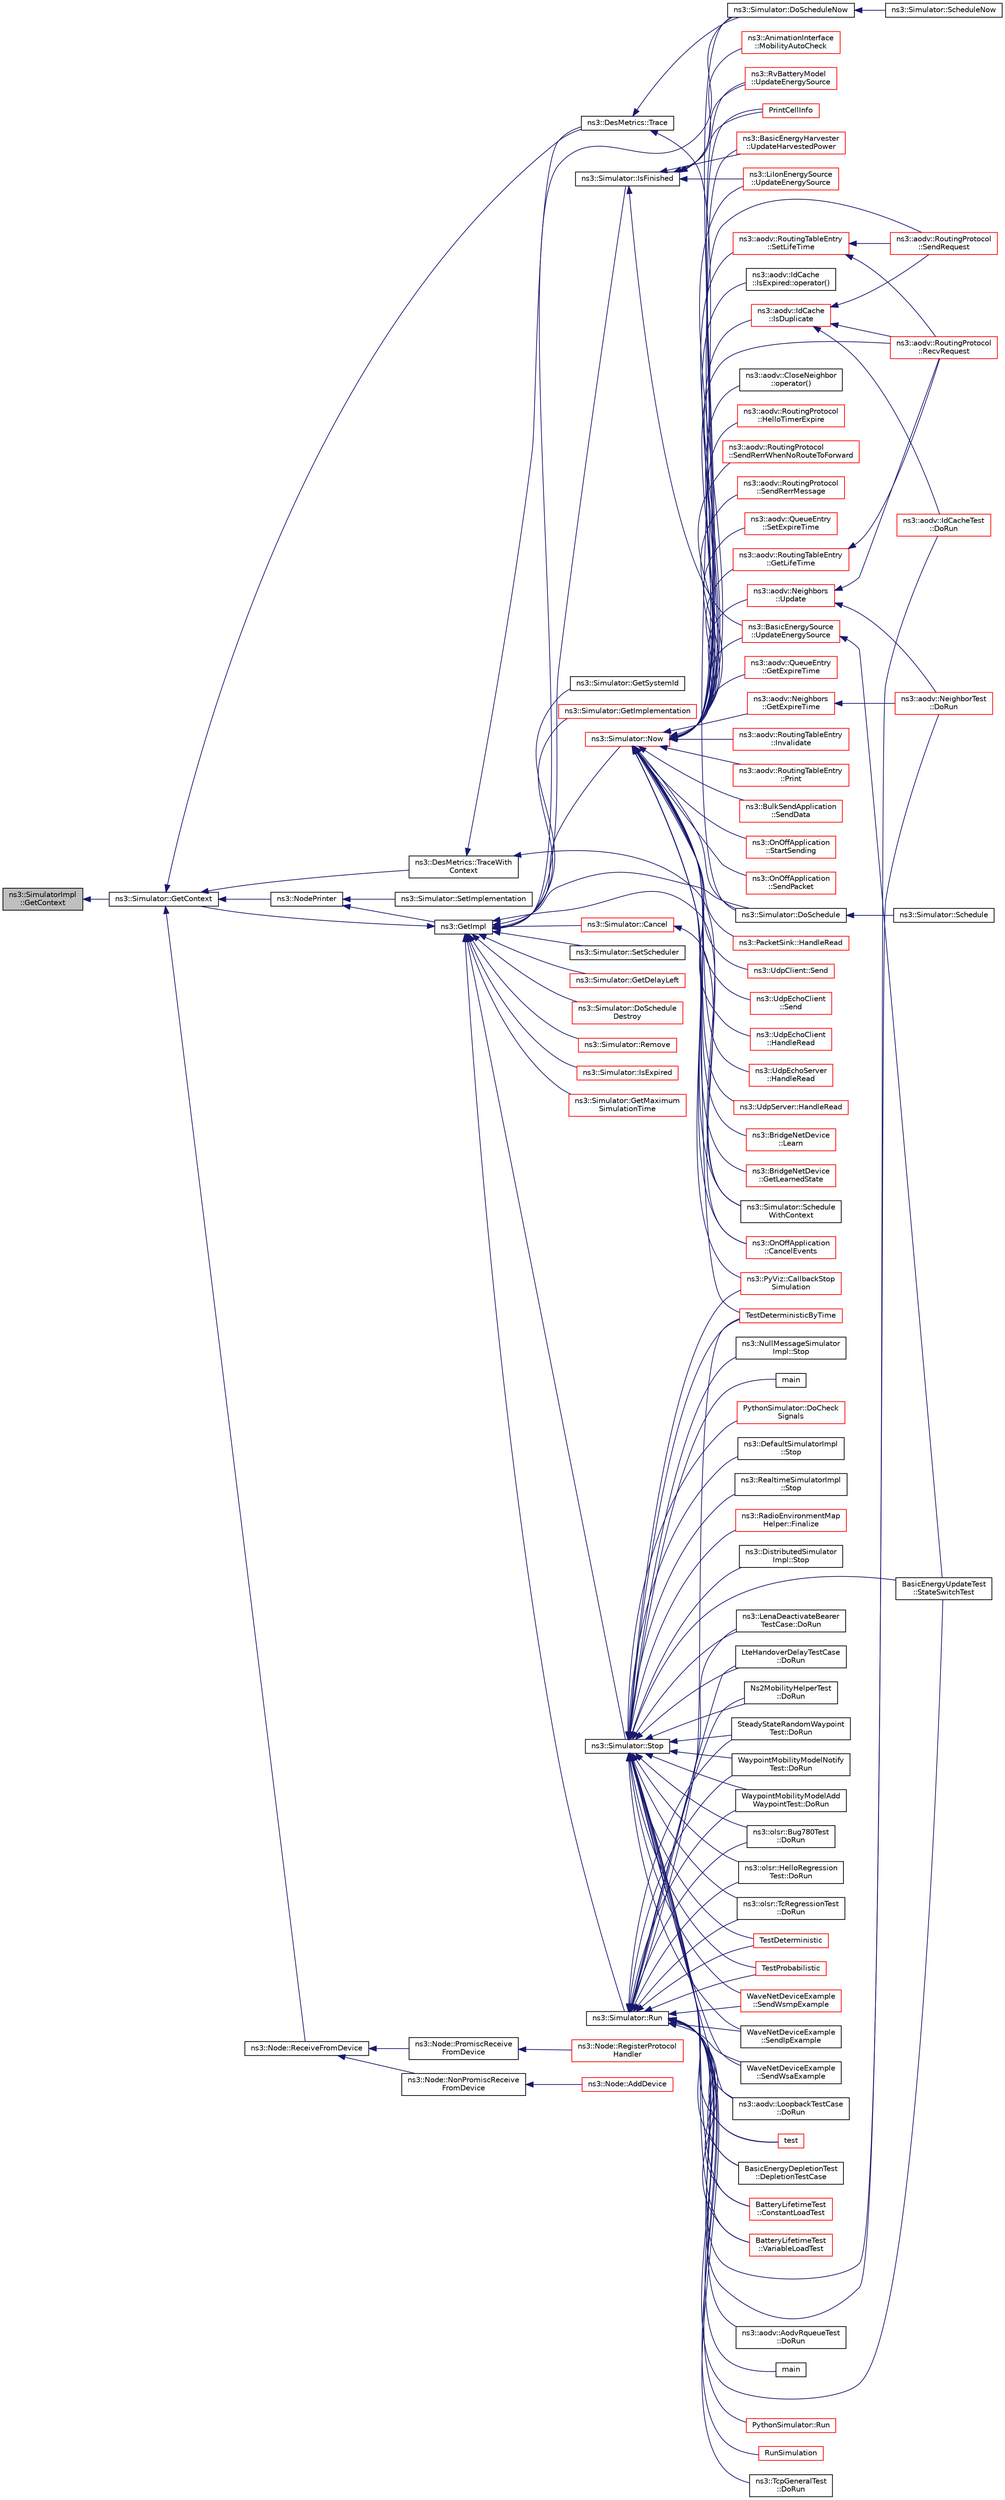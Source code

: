 digraph "ns3::SimulatorImpl::GetContext"
{
  edge [fontname="Helvetica",fontsize="10",labelfontname="Helvetica",labelfontsize="10"];
  node [fontname="Helvetica",fontsize="10",shape=record];
  rankdir="LR";
  Node1 [label="ns3::SimulatorImpl\l::GetContext",height=0.2,width=0.4,color="black", fillcolor="grey75", style="filled", fontcolor="black"];
  Node1 -> Node2 [dir="back",color="midnightblue",fontsize="10",style="solid"];
  Node2 [label="ns3::Simulator::GetContext",height=0.2,width=0.4,color="black", fillcolor="white", style="filled",URL="$d7/deb/classns3_1_1Simulator.html#a8514b74ee2c42916b351b33c4a963bb0"];
  Node2 -> Node3 [dir="back",color="midnightblue",fontsize="10",style="solid"];
  Node3 [label="ns3::DesMetrics::Trace",height=0.2,width=0.4,color="black", fillcolor="white", style="filled",URL="$d5/d69/classns3_1_1DesMetrics.html#ab7c6c097412d0398affbc9f8d2643160"];
  Node3 -> Node4 [dir="back",color="midnightblue",fontsize="10",style="solid"];
  Node4 [label="ns3::Simulator::DoSchedule",height=0.2,width=0.4,color="black", fillcolor="white", style="filled",URL="$d7/deb/classns3_1_1Simulator.html#a47af23973938819bdc89cb2807e09ed5"];
  Node4 -> Node5 [dir="back",color="midnightblue",fontsize="10",style="solid"];
  Node5 [label="ns3::Simulator::Schedule",height=0.2,width=0.4,color="black", fillcolor="white", style="filled",URL="$d7/deb/classns3_1_1Simulator.html#a81c1ade622b5266d81908b2a99a330d2"];
  Node3 -> Node6 [dir="back",color="midnightblue",fontsize="10",style="solid"];
  Node6 [label="ns3::Simulator::DoScheduleNow",height=0.2,width=0.4,color="black", fillcolor="white", style="filled",URL="$d7/deb/classns3_1_1Simulator.html#a9377ee62d67f7923318c4313a3b285f8"];
  Node6 -> Node7 [dir="back",color="midnightblue",fontsize="10",style="solid"];
  Node7 [label="ns3::Simulator::ScheduleNow",height=0.2,width=0.4,color="black", fillcolor="white", style="filled",URL="$d7/deb/classns3_1_1Simulator.html#af7d8e897bfd150f3113cf207be7742f6"];
  Node2 -> Node8 [dir="back",color="midnightblue",fontsize="10",style="solid"];
  Node8 [label="ns3::DesMetrics::TraceWith\lContext",height=0.2,width=0.4,color="black", fillcolor="white", style="filled",URL="$d5/d69/classns3_1_1DesMetrics.html#abc404d9eee92f4e8fd67f5d200490ed6"];
  Node8 -> Node3 [dir="back",color="midnightblue",fontsize="10",style="solid"];
  Node8 -> Node9 [dir="back",color="midnightblue",fontsize="10",style="solid"];
  Node9 [label="ns3::Simulator::Schedule\lWithContext",height=0.2,width=0.4,color="black", fillcolor="white", style="filled",URL="$d7/deb/classns3_1_1Simulator.html#a5ba9b2de598375791433f1bb9ba9ca83"];
  Node2 -> Node10 [dir="back",color="midnightblue",fontsize="10",style="solid"];
  Node10 [label="ns3::NodePrinter",height=0.2,width=0.4,color="black", fillcolor="white", style="filled",URL="$d8/dff/group__logging.html#gaaffbf70ff3766cd62b8bbd9b140d2a1b"];
  Node10 -> Node11 [dir="back",color="midnightblue",fontsize="10",style="solid"];
  Node11 [label="ns3::GetImpl",height=0.2,width=0.4,color="black", fillcolor="white", style="filled",URL="$d4/d8b/group__simulator.html#ga42eb4eddad41528d4d99794a3dae3fd0",tooltip="Get the SimulatorImpl singleton. "];
  Node11 -> Node12 [dir="back",color="midnightblue",fontsize="10",style="solid"];
  Node12 [label="ns3::Simulator::SetScheduler",height=0.2,width=0.4,color="black", fillcolor="white", style="filled",URL="$d7/deb/classns3_1_1Simulator.html#a926ae3f3fc64b7ca23460a0bae02acd4",tooltip="Set the scheduler type with an ObjectFactory. "];
  Node11 -> Node13 [dir="back",color="midnightblue",fontsize="10",style="solid"];
  Node13 [label="ns3::Simulator::IsFinished",height=0.2,width=0.4,color="black", fillcolor="white", style="filled",URL="$d7/deb/classns3_1_1Simulator.html#aa8c662d04480705d09b3d65b4dea9d2f"];
  Node13 -> Node14 [dir="back",color="midnightblue",fontsize="10",style="solid"];
  Node14 [label="PrintCellInfo",height=0.2,width=0.4,color="red", fillcolor="white", style="filled",URL="$df/d15/examples_2li-ion-energy-source_8cc.html#a5a233214e03143292862c2a936b073eb"];
  Node13 -> Node15 [dir="back",color="midnightblue",fontsize="10",style="solid"];
  Node15 [label="ns3::LiIonEnergySource\l::UpdateEnergySource",height=0.2,width=0.4,color="red", fillcolor="white", style="filled",URL="$dd/d9d/classns3_1_1LiIonEnergySource.html#a189ac70234f5af2d1b1457ea43bd1b9f"];
  Node13 -> Node16 [dir="back",color="midnightblue",fontsize="10",style="solid"];
  Node16 [label="ns3::BasicEnergyHarvester\l::UpdateHarvestedPower",height=0.2,width=0.4,color="red", fillcolor="white", style="filled",URL="$d5/df9/classns3_1_1BasicEnergyHarvester.html#aa1a0d934e9024f469a6b06b3b960f34e"];
  Node13 -> Node17 [dir="back",color="midnightblue",fontsize="10",style="solid"];
  Node17 [label="ns3::BasicEnergySource\l::UpdateEnergySource",height=0.2,width=0.4,color="red", fillcolor="white", style="filled",URL="$d1/db4/classns3_1_1BasicEnergySource.html#a184cad1de97de7162e18f976d987bdaf"];
  Node17 -> Node18 [dir="back",color="midnightblue",fontsize="10",style="solid"];
  Node18 [label="BasicEnergyUpdateTest\l::StateSwitchTest",height=0.2,width=0.4,color="black", fillcolor="white", style="filled",URL="$d5/de0/classBasicEnergyUpdateTest.html#aebdf7df054db21ed34826ccdf208f6a6"];
  Node13 -> Node19 [dir="back",color="midnightblue",fontsize="10",style="solid"];
  Node19 [label="ns3::RvBatteryModel\l::UpdateEnergySource",height=0.2,width=0.4,color="red", fillcolor="white", style="filled",URL="$db/db8/classns3_1_1RvBatteryModel.html#ac0885eeb1b510ffe52531e7e68039d3e"];
  Node13 -> Node20 [dir="back",color="midnightblue",fontsize="10",style="solid"];
  Node20 [label="ns3::AnimationInterface\l::MobilityAutoCheck",height=0.2,width=0.4,color="red", fillcolor="white", style="filled",URL="$d6/d1a/classns3_1_1AnimationInterface.html#a23e31bf019017e94d49dd139718e93f4",tooltip="Mobility auto check function. "];
  Node11 -> Node21 [dir="back",color="midnightblue",fontsize="10",style="solid"];
  Node21 [label="ns3::Simulator::Run",height=0.2,width=0.4,color="black", fillcolor="white", style="filled",URL="$d7/deb/classns3_1_1Simulator.html#a84be982e6d03b62c3dc3303c75a9b909"];
  Node21 -> Node22 [dir="back",color="midnightblue",fontsize="10",style="solid"];
  Node22 [label="ns3::aodv::IdCacheTest\l::DoRun",height=0.2,width=0.4,color="red", fillcolor="white", style="filled",URL="$d7/d70/classns3_1_1aodv_1_1IdCacheTest.html#af48af2859e1e63cf946df38906f4d7a2",tooltip="Implementation to actually run this TestCase. "];
  Node21 -> Node23 [dir="back",color="midnightblue",fontsize="10",style="solid"];
  Node23 [label="ns3::aodv::NeighborTest\l::DoRun",height=0.2,width=0.4,color="red", fillcolor="white", style="filled",URL="$d0/d15/structns3_1_1aodv_1_1NeighborTest.html#aeb957b7644d6c77f5d0d43d2c160897f",tooltip="Implementation to actually run this TestCase. "];
  Node21 -> Node24 [dir="back",color="midnightblue",fontsize="10",style="solid"];
  Node24 [label="ns3::aodv::AodvRqueueTest\l::DoRun",height=0.2,width=0.4,color="black", fillcolor="white", style="filled",URL="$d3/d00/structns3_1_1aodv_1_1AodvRqueueTest.html#a7ec6b59547d19f9c08f2dcff06eecae3",tooltip="Implementation to actually run this TestCase. "];
  Node21 -> Node25 [dir="back",color="midnightblue",fontsize="10",style="solid"];
  Node25 [label="ns3::aodv::LoopbackTestCase\l::DoRun",height=0.2,width=0.4,color="black", fillcolor="white", style="filled",URL="$d2/d8c/classns3_1_1aodv_1_1LoopbackTestCase.html#aa4ecd46f743a971813870cff58563eab",tooltip="Implementation to actually run this TestCase. "];
  Node21 -> Node26 [dir="back",color="midnightblue",fontsize="10",style="solid"];
  Node26 [label="main",height=0.2,width=0.4,color="black", fillcolor="white", style="filled",URL="$d0/d88/csma-bridge-one-hop_8cc.html#a0ddf1224851353fc92bfbff6f499fa97"];
  Node21 -> Node27 [dir="back",color="midnightblue",fontsize="10",style="solid"];
  Node27 [label="PythonSimulator::Run",height=0.2,width=0.4,color="red", fillcolor="white", style="filled",URL="$d7/d8a/classPythonSimulator.html#ab712f4079b2b054f2ddc2ba57d840c18"];
  Node21 -> Node28 [dir="back",color="midnightblue",fontsize="10",style="solid"];
  Node28 [label="test",height=0.2,width=0.4,color="red", fillcolor="white", style="filled",URL="$d2/def/main-test-sync_8cc.html#a708a4c1a4d0c4acc4c447310dd4db27f"];
  Node21 -> Node18 [dir="back",color="midnightblue",fontsize="10",style="solid"];
  Node21 -> Node29 [dir="back",color="midnightblue",fontsize="10",style="solid"];
  Node29 [label="BasicEnergyDepletionTest\l::DepletionTestCase",height=0.2,width=0.4,color="black", fillcolor="white", style="filled",URL="$d0/d83/classBasicEnergyDepletionTest.html#a933f0ff2e50a5dc64b4312619405a05a"];
  Node21 -> Node30 [dir="back",color="midnightblue",fontsize="10",style="solid"];
  Node30 [label="BatteryLifetimeTest\l::ConstantLoadTest",height=0.2,width=0.4,color="red", fillcolor="white", style="filled",URL="$dd/d15/classBatteryLifetimeTest.html#a5cfb6c588872035454feb525491b1d52"];
  Node21 -> Node31 [dir="back",color="midnightblue",fontsize="10",style="solid"];
  Node31 [label="BatteryLifetimeTest\l::VariableLoadTest",height=0.2,width=0.4,color="red", fillcolor="white", style="filled",URL="$dd/d15/classBatteryLifetimeTest.html#aa6d0fb55387831f97d9834c47abfd669"];
  Node21 -> Node32 [dir="back",color="midnightblue",fontsize="10",style="solid"];
  Node32 [label="RunSimulation",height=0.2,width=0.4,color="red", fillcolor="white", style="filled",URL="$d9/d41/main-simple_8cc.html#aae4a035f2107d100249164fe508bac66"];
  Node21 -> Node33 [dir="back",color="midnightblue",fontsize="10",style="solid"];
  Node33 [label="ns3::TcpGeneralTest\l::DoRun",height=0.2,width=0.4,color="black", fillcolor="white", style="filled",URL="$d2/dfd/classns3_1_1TcpGeneralTest.html#a79f00453e60b95fcf8d22757593f5ed3",tooltip="Execute the tcp test. "];
  Node21 -> Node34 [dir="back",color="midnightblue",fontsize="10",style="solid"];
  Node34 [label="ns3::LenaDeactivateBearer\lTestCase::DoRun",height=0.2,width=0.4,color="black", fillcolor="white", style="filled",URL="$d4/d2f/classns3_1_1LenaDeactivateBearerTestCase.html#a214d777e46f96b701efdfd360871f53f",tooltip="Implementation to actually run this TestCase. "];
  Node21 -> Node35 [dir="back",color="midnightblue",fontsize="10",style="solid"];
  Node35 [label="LteHandoverDelayTestCase\l::DoRun",height=0.2,width=0.4,color="black", fillcolor="white", style="filled",URL="$d8/dde/classLteHandoverDelayTestCase.html#a2e5214b6dd2249de91ba0aa326b8c97d",tooltip="Implementation to actually run this TestCase. "];
  Node21 -> Node36 [dir="back",color="midnightblue",fontsize="10",style="solid"];
  Node36 [label="Ns2MobilityHelperTest\l::DoRun",height=0.2,width=0.4,color="black", fillcolor="white", style="filled",URL="$d8/da7/classNs2MobilityHelperTest.html#aa79cdb96d0a0882645114e6a088e8d60",tooltip="Go. "];
  Node21 -> Node37 [dir="back",color="midnightblue",fontsize="10",style="solid"];
  Node37 [label="SteadyStateRandomWaypoint\lTest::DoRun",height=0.2,width=0.4,color="black", fillcolor="white", style="filled",URL="$db/d67/classSteadyStateRandomWaypointTest.html#a06b559358eab241daa3a937a038729df",tooltip="Implementation to actually run this TestCase. "];
  Node21 -> Node38 [dir="back",color="midnightblue",fontsize="10",style="solid"];
  Node38 [label="WaypointMobilityModelNotify\lTest::DoRun",height=0.2,width=0.4,color="black", fillcolor="white", style="filled",URL="$d6/df3/classWaypointMobilityModelNotifyTest.html#a3806dd9c9361141fade8ce51021e33ff",tooltip="Implementation to actually run this TestCase. "];
  Node21 -> Node39 [dir="back",color="midnightblue",fontsize="10",style="solid"];
  Node39 [label="WaypointMobilityModelAdd\lWaypointTest::DoRun",height=0.2,width=0.4,color="black", fillcolor="white", style="filled",URL="$d7/d3d/classWaypointMobilityModelAddWaypointTest.html#afab2502065d56508a1c71a8c78115c25",tooltip="Implementation to actually run this TestCase. "];
  Node21 -> Node40 [dir="back",color="midnightblue",fontsize="10",style="solid"];
  Node40 [label="ns3::olsr::Bug780Test\l::DoRun",height=0.2,width=0.4,color="black", fillcolor="white", style="filled",URL="$d9/d95/classns3_1_1olsr_1_1Bug780Test.html#aea2f01c8e6af5f1363b67a23ccaaf030",tooltip="Go. "];
  Node21 -> Node41 [dir="back",color="midnightblue",fontsize="10",style="solid"];
  Node41 [label="ns3::olsr::HelloRegression\lTest::DoRun",height=0.2,width=0.4,color="black", fillcolor="white", style="filled",URL="$de/dad/classns3_1_1olsr_1_1HelloRegressionTest.html#a469da2871e46fb6d56da5820f5aa1982",tooltip="Go. "];
  Node21 -> Node42 [dir="back",color="midnightblue",fontsize="10",style="solid"];
  Node42 [label="ns3::olsr::TcRegressionTest\l::DoRun",height=0.2,width=0.4,color="black", fillcolor="white", style="filled",URL="$dd/dcb/classns3_1_1olsr_1_1TcRegressionTest.html#ab3215c11b0586486c641af620fb1bc0b",tooltip="Go. "];
  Node21 -> Node43 [dir="back",color="midnightblue",fontsize="10",style="solid"];
  Node43 [label="TestDeterministic",height=0.2,width=0.4,color="red", fillcolor="white", style="filled",URL="$d3/d63/main-propagation-loss_8cc.html#a4e5137292d7c72e9726190680c642e7d"];
  Node21 -> Node44 [dir="back",color="midnightblue",fontsize="10",style="solid"];
  Node44 [label="TestProbabilistic",height=0.2,width=0.4,color="red", fillcolor="white", style="filled",URL="$d3/d63/main-propagation-loss_8cc.html#a2c280e21b5e273cca8f71b0f167e034f"];
  Node21 -> Node45 [dir="back",color="midnightblue",fontsize="10",style="solid"];
  Node45 [label="TestDeterministicByTime",height=0.2,width=0.4,color="red", fillcolor="white", style="filled",URL="$d3/d63/main-propagation-loss_8cc.html#a093207d9d8a33b2bfc987434a52eeecc"];
  Node21 -> Node46 [dir="back",color="midnightblue",fontsize="10",style="solid"];
  Node46 [label="WaveNetDeviceExample\l::SendWsmpExample",height=0.2,width=0.4,color="red", fillcolor="white", style="filled",URL="$d2/dcc/classWaveNetDeviceExample.html#ad36808acd544ff68268912c9386213fe",tooltip="Send WSMP example function. "];
  Node21 -> Node47 [dir="back",color="midnightblue",fontsize="10",style="solid"];
  Node47 [label="WaveNetDeviceExample\l::SendIpExample",height=0.2,width=0.4,color="black", fillcolor="white", style="filled",URL="$d2/dcc/classWaveNetDeviceExample.html#a97da76e52cd76f5054e8c92cfae01a9e",tooltip="Send IP example function. "];
  Node21 -> Node48 [dir="back",color="midnightblue",fontsize="10",style="solid"];
  Node48 [label="WaveNetDeviceExample\l::SendWsaExample",height=0.2,width=0.4,color="black", fillcolor="white", style="filled",URL="$d2/dcc/classWaveNetDeviceExample.html#ac1725733b797a26cd3655b58adad965e",tooltip="Send WSA example. "];
  Node11 -> Node49 [dir="back",color="midnightblue",fontsize="10",style="solid"];
  Node49 [label="ns3::Simulator::Stop",height=0.2,width=0.4,color="black", fillcolor="white", style="filled",URL="$d7/deb/classns3_1_1Simulator.html#a2335ba5b62e9066e893fecb21b7f6afd"];
  Node49 -> Node25 [dir="back",color="midnightblue",fontsize="10",style="solid"];
  Node49 -> Node50 [dir="back",color="midnightblue",fontsize="10",style="solid"];
  Node50 [label="main",height=0.2,width=0.4,color="black", fillcolor="white", style="filled",URL="$dd/da4/brite-generic-example_8cc.html#a0ddf1224851353fc92bfbff6f499fa97"];
  Node49 -> Node51 [dir="back",color="midnightblue",fontsize="10",style="solid"];
  Node51 [label="PythonSimulator::DoCheck\lSignals",height=0.2,width=0.4,color="red", fillcolor="white", style="filled",URL="$d7/d8a/classPythonSimulator.html#ae490c91afff98be992a5b45ee216ce4a"];
  Node49 -> Node28 [dir="back",color="midnightblue",fontsize="10",style="solid"];
  Node49 -> Node52 [dir="back",color="midnightblue",fontsize="10",style="solid"];
  Node52 [label="ns3::DefaultSimulatorImpl\l::Stop",height=0.2,width=0.4,color="black", fillcolor="white", style="filled",URL="$de/d04/classns3_1_1DefaultSimulatorImpl.html#a2fbb62a5fc30f2bc09fe68a6346eab79"];
  Node49 -> Node53 [dir="back",color="midnightblue",fontsize="10",style="solid"];
  Node53 [label="ns3::RealtimeSimulatorImpl\l::Stop",height=0.2,width=0.4,color="black", fillcolor="white", style="filled",URL="$da/d73/classns3_1_1RealtimeSimulatorImpl.html#a771b84498d01a1be74a21a8058d9481c"];
  Node49 -> Node18 [dir="back",color="midnightblue",fontsize="10",style="solid"];
  Node49 -> Node29 [dir="back",color="midnightblue",fontsize="10",style="solid"];
  Node49 -> Node30 [dir="back",color="midnightblue",fontsize="10",style="solid"];
  Node49 -> Node31 [dir="back",color="midnightblue",fontsize="10",style="solid"];
  Node49 -> Node54 [dir="back",color="midnightblue",fontsize="10",style="solid"];
  Node54 [label="ns3::RadioEnvironmentMap\lHelper::Finalize",height=0.2,width=0.4,color="red", fillcolor="white", style="filled",URL="$de/d0e/classns3_1_1RadioEnvironmentMapHelper.html#a8788344609c6baed271618f06a33f3f9",tooltip="Called when the map generation procedure has been completed. "];
  Node49 -> Node34 [dir="back",color="midnightblue",fontsize="10",style="solid"];
  Node49 -> Node35 [dir="back",color="midnightblue",fontsize="10",style="solid"];
  Node49 -> Node36 [dir="back",color="midnightblue",fontsize="10",style="solid"];
  Node49 -> Node37 [dir="back",color="midnightblue",fontsize="10",style="solid"];
  Node49 -> Node38 [dir="back",color="midnightblue",fontsize="10",style="solid"];
  Node49 -> Node39 [dir="back",color="midnightblue",fontsize="10",style="solid"];
  Node49 -> Node55 [dir="back",color="midnightblue",fontsize="10",style="solid"];
  Node55 [label="ns3::DistributedSimulator\lImpl::Stop",height=0.2,width=0.4,color="black", fillcolor="white", style="filled",URL="$d7/df7/classns3_1_1DistributedSimulatorImpl.html#ac5c3ff4918441cb0671ecd8d5d54d7df"];
  Node49 -> Node56 [dir="back",color="midnightblue",fontsize="10",style="solid"];
  Node56 [label="ns3::NullMessageSimulator\lImpl::Stop",height=0.2,width=0.4,color="black", fillcolor="white", style="filled",URL="$db/dea/classns3_1_1NullMessageSimulatorImpl.html#a1216d19d0217c35d58704f64ae728c13"];
  Node49 -> Node40 [dir="back",color="midnightblue",fontsize="10",style="solid"];
  Node49 -> Node41 [dir="back",color="midnightblue",fontsize="10",style="solid"];
  Node49 -> Node42 [dir="back",color="midnightblue",fontsize="10",style="solid"];
  Node49 -> Node43 [dir="back",color="midnightblue",fontsize="10",style="solid"];
  Node49 -> Node44 [dir="back",color="midnightblue",fontsize="10",style="solid"];
  Node49 -> Node45 [dir="back",color="midnightblue",fontsize="10",style="solid"];
  Node49 -> Node57 [dir="back",color="midnightblue",fontsize="10",style="solid"];
  Node57 [label="ns3::PyViz::CallbackStop\lSimulation",height=0.2,width=0.4,color="red", fillcolor="white", style="filled",URL="$db/d7c/classns3_1_1PyViz.html#ad9baca9400bd2b9bc910539312550b5c",tooltip="stop simulation callback function "];
  Node49 -> Node46 [dir="back",color="midnightblue",fontsize="10",style="solid"];
  Node49 -> Node47 [dir="back",color="midnightblue",fontsize="10",style="solid"];
  Node49 -> Node48 [dir="back",color="midnightblue",fontsize="10",style="solid"];
  Node11 -> Node58 [dir="back",color="midnightblue",fontsize="10",style="solid"];
  Node58 [label="ns3::Simulator::Now",height=0.2,width=0.4,color="red", fillcolor="white", style="filled",URL="$d7/deb/classns3_1_1Simulator.html#ac3178fa975b419f7875e7105be122800"];
  Node58 -> Node59 [dir="back",color="midnightblue",fontsize="10",style="solid"];
  Node59 [label="ns3::aodv::IdCache\l::IsDuplicate",height=0.2,width=0.4,color="red", fillcolor="white", style="filled",URL="$d4/d92/classns3_1_1aodv_1_1IdCache.html#a6f32458e4f47ab3d977d8c81742b172c",tooltip="Check that entry (addr, id) exists in cache. Add entry, if it doesn&#39;t exist. "];
  Node59 -> Node60 [dir="back",color="midnightblue",fontsize="10",style="solid"];
  Node60 [label="ns3::aodv::RoutingProtocol\l::SendRequest",height=0.2,width=0.4,color="red", fillcolor="white", style="filled",URL="$db/dd0/classns3_1_1aodv_1_1RoutingProtocol.html#a483f8df4d7855b2a71e506f665ca0828",tooltip="Send RREQ. "];
  Node59 -> Node61 [dir="back",color="midnightblue",fontsize="10",style="solid"];
  Node61 [label="ns3::aodv::RoutingProtocol\l::RecvRequest",height=0.2,width=0.4,color="red", fillcolor="white", style="filled",URL="$db/dd0/classns3_1_1aodv_1_1RoutingProtocol.html#adc8555f0e1e8ba05ea80a412b412d064",tooltip="Receive RREQ. "];
  Node59 -> Node22 [dir="back",color="midnightblue",fontsize="10",style="solid"];
  Node58 -> Node62 [dir="back",color="midnightblue",fontsize="10",style="solid"];
  Node62 [label="ns3::aodv::IdCache\l::IsExpired::operator()",height=0.2,width=0.4,color="black", fillcolor="white", style="filled",URL="$dd/db8/structns3_1_1aodv_1_1IdCache_1_1IsExpired.html#a0b3a20e3b5caba41ac616c638e46b654"];
  Node58 -> Node63 [dir="back",color="midnightblue",fontsize="10",style="solid"];
  Node63 [label="ns3::aodv::Neighbors\l::GetExpireTime",height=0.2,width=0.4,color="red", fillcolor="white", style="filled",URL="$d7/d21/classns3_1_1aodv_1_1Neighbors.html#a08811b3c7cfcc0a152a05d2d582ea6eb",tooltip="Return expire time for neighbor node with address addr, if exists, else return 0. ..."];
  Node63 -> Node23 [dir="back",color="midnightblue",fontsize="10",style="solid"];
  Node58 -> Node64 [dir="back",color="midnightblue",fontsize="10",style="solid"];
  Node64 [label="ns3::aodv::Neighbors\l::Update",height=0.2,width=0.4,color="red", fillcolor="white", style="filled",URL="$d7/d21/classns3_1_1aodv_1_1Neighbors.html#a88577f05c06fbff8cf9ed281e9077f6e",tooltip="Update expire time for entry with address addr, if it exists, else add new entry. ..."];
  Node64 -> Node61 [dir="back",color="midnightblue",fontsize="10",style="solid"];
  Node64 -> Node23 [dir="back",color="midnightblue",fontsize="10",style="solid"];
  Node58 -> Node65 [dir="back",color="midnightblue",fontsize="10",style="solid"];
  Node65 [label="ns3::aodv::CloseNeighbor\l::operator()",height=0.2,width=0.4,color="black", fillcolor="white", style="filled",URL="$db/d80/structns3_1_1aodv_1_1CloseNeighbor.html#a1d20d60ac0f7d92abed2f4d4cae66aa1"];
  Node58 -> Node60 [dir="back",color="midnightblue",fontsize="10",style="solid"];
  Node58 -> Node61 [dir="back",color="midnightblue",fontsize="10",style="solid"];
  Node58 -> Node66 [dir="back",color="midnightblue",fontsize="10",style="solid"];
  Node66 [label="ns3::aodv::RoutingProtocol\l::HelloTimerExpire",height=0.2,width=0.4,color="red", fillcolor="white", style="filled",URL="$db/dd0/classns3_1_1aodv_1_1RoutingProtocol.html#a4dc002f2942cbcf436d16183c1c71f10",tooltip="Schedule next send of hello message. "];
  Node58 -> Node67 [dir="back",color="midnightblue",fontsize="10",style="solid"];
  Node67 [label="ns3::aodv::RoutingProtocol\l::SendRerrWhenNoRouteToForward",height=0.2,width=0.4,color="red", fillcolor="white", style="filled",URL="$db/dd0/classns3_1_1aodv_1_1RoutingProtocol.html#aa8b4c8c3811348aa19e76218523796af"];
  Node58 -> Node68 [dir="back",color="midnightblue",fontsize="10",style="solid"];
  Node68 [label="ns3::aodv::RoutingProtocol\l::SendRerrMessage",height=0.2,width=0.4,color="red", fillcolor="white", style="filled",URL="$db/dd0/classns3_1_1aodv_1_1RoutingProtocol.html#abc216040fe7b7ac100ea7bf2ce9a0bdb",tooltip="Forward RERR. "];
  Node58 -> Node69 [dir="back",color="midnightblue",fontsize="10",style="solid"];
  Node69 [label="ns3::aodv::QueueEntry\l::SetExpireTime",height=0.2,width=0.4,color="red", fillcolor="white", style="filled",URL="$df/da1/classns3_1_1aodv_1_1QueueEntry.html#aa1837744c201bb1c76532ac6b8c916e8"];
  Node58 -> Node70 [dir="back",color="midnightblue",fontsize="10",style="solid"];
  Node70 [label="ns3::aodv::QueueEntry\l::GetExpireTime",height=0.2,width=0.4,color="red", fillcolor="white", style="filled",URL="$df/da1/classns3_1_1aodv_1_1QueueEntry.html#a4708195804d9c474a20e4e581a814622"];
  Node58 -> Node71 [dir="back",color="midnightblue",fontsize="10",style="solid"];
  Node71 [label="ns3::aodv::RoutingTableEntry\l::Invalidate",height=0.2,width=0.4,color="red", fillcolor="white", style="filled",URL="$d7/d69/classns3_1_1aodv_1_1RoutingTableEntry.html#a828a495f05feac45830d398ad0704e5f",tooltip="Mark entry as \"down\" (i.e. disable it) "];
  Node58 -> Node72 [dir="back",color="midnightblue",fontsize="10",style="solid"];
  Node72 [label="ns3::aodv::RoutingTableEntry\l::Print",height=0.2,width=0.4,color="red", fillcolor="white", style="filled",URL="$d7/d69/classns3_1_1aodv_1_1RoutingTableEntry.html#abe0a4cb20972ee53d3d6032e3af42d8a"];
  Node58 -> Node73 [dir="back",color="midnightblue",fontsize="10",style="solid"];
  Node73 [label="ns3::aodv::RoutingTableEntry\l::SetLifeTime",height=0.2,width=0.4,color="red", fillcolor="white", style="filled",URL="$d7/d69/classns3_1_1aodv_1_1RoutingTableEntry.html#a4ae3e687225c45915155b4e7f0f76b53"];
  Node73 -> Node60 [dir="back",color="midnightblue",fontsize="10",style="solid"];
  Node73 -> Node61 [dir="back",color="midnightblue",fontsize="10",style="solid"];
  Node58 -> Node74 [dir="back",color="midnightblue",fontsize="10",style="solid"];
  Node74 [label="ns3::aodv::RoutingTableEntry\l::GetLifeTime",height=0.2,width=0.4,color="red", fillcolor="white", style="filled",URL="$d7/d69/classns3_1_1aodv_1_1RoutingTableEntry.html#a342145eb4c5e8300a3895028f7915a74"];
  Node74 -> Node61 [dir="back",color="midnightblue",fontsize="10",style="solid"];
  Node58 -> Node75 [dir="back",color="midnightblue",fontsize="10",style="solid"];
  Node75 [label="ns3::BulkSendApplication\l::SendData",height=0.2,width=0.4,color="red", fillcolor="white", style="filled",URL="$de/dc0/classns3_1_1BulkSendApplication.html#afada5c9e192f74cce5eb7f99595d60da",tooltip="Send data until the L4 transmission buffer is full. "];
  Node58 -> Node76 [dir="back",color="midnightblue",fontsize="10",style="solid"];
  Node76 [label="ns3::OnOffApplication\l::CancelEvents",height=0.2,width=0.4,color="red", fillcolor="white", style="filled",URL="$dc/d04/classns3_1_1OnOffApplication.html#afb253c6f54b73e7ca4599ad5541bce5c",tooltip="Cancel all pending events. "];
  Node58 -> Node77 [dir="back",color="midnightblue",fontsize="10",style="solid"];
  Node77 [label="ns3::OnOffApplication\l::StartSending",height=0.2,width=0.4,color="red", fillcolor="white", style="filled",URL="$dc/d04/classns3_1_1OnOffApplication.html#ac3d42b6fa582b938e0197c1b8c015583",tooltip="Start an On period. "];
  Node58 -> Node78 [dir="back",color="midnightblue",fontsize="10",style="solid"];
  Node78 [label="ns3::OnOffApplication\l::SendPacket",height=0.2,width=0.4,color="red", fillcolor="white", style="filled",URL="$dc/d04/classns3_1_1OnOffApplication.html#afe6fb4d4e772370c797b722dbe6f7e3f",tooltip="Send a packet. "];
  Node58 -> Node79 [dir="back",color="midnightblue",fontsize="10",style="solid"];
  Node79 [label="ns3::PacketSink::HandleRead",height=0.2,width=0.4,color="red", fillcolor="white", style="filled",URL="$d9/dcb/classns3_1_1PacketSink.html#a6bffa1d7397f8aa2588a19686301de55",tooltip="Handle a packet received by the application. "];
  Node58 -> Node80 [dir="back",color="midnightblue",fontsize="10",style="solid"];
  Node80 [label="ns3::UdpClient::Send",height=0.2,width=0.4,color="red", fillcolor="white", style="filled",URL="$de/da9/classns3_1_1UdpClient.html#a1f30c47c9851f26913dbff4560979868",tooltip="Send a packet. "];
  Node58 -> Node81 [dir="back",color="midnightblue",fontsize="10",style="solid"];
  Node81 [label="ns3::UdpEchoClient\l::Send",height=0.2,width=0.4,color="red", fillcolor="white", style="filled",URL="$de/d6b/classns3_1_1UdpEchoClient.html#acdbfd43efe67c30d2eb0b92a8dcbcdde",tooltip="Send a packet. "];
  Node58 -> Node82 [dir="back",color="midnightblue",fontsize="10",style="solid"];
  Node82 [label="ns3::UdpEchoClient\l::HandleRead",height=0.2,width=0.4,color="red", fillcolor="white", style="filled",URL="$de/d6b/classns3_1_1UdpEchoClient.html#a44ea5f4d53219277cde466b9141d0d12",tooltip="Handle a packet reception. "];
  Node58 -> Node83 [dir="back",color="midnightblue",fontsize="10",style="solid"];
  Node83 [label="ns3::UdpEchoServer\l::HandleRead",height=0.2,width=0.4,color="red", fillcolor="white", style="filled",URL="$df/dc8/classns3_1_1UdpEchoServer.html#adcb6eb00f837652d738d2357ef7c11a3",tooltip="Handle a packet reception. "];
  Node58 -> Node84 [dir="back",color="midnightblue",fontsize="10",style="solid"];
  Node84 [label="ns3::UdpServer::HandleRead",height=0.2,width=0.4,color="red", fillcolor="white", style="filled",URL="$d0/d90/classns3_1_1UdpServer.html#a65a01672657a4a49f65cd3c3bb1ee420",tooltip="Handle a packet reception. "];
  Node58 -> Node85 [dir="back",color="midnightblue",fontsize="10",style="solid"];
  Node85 [label="ns3::BridgeNetDevice\l::Learn",height=0.2,width=0.4,color="red", fillcolor="white", style="filled",URL="$d9/d8d/classns3_1_1BridgeNetDevice.html#a9e0a97f4e3b3aa2cd1a3516cb739f721",tooltip="Learns the port a MAC address is sending from. "];
  Node58 -> Node86 [dir="back",color="midnightblue",fontsize="10",style="solid"];
  Node86 [label="ns3::BridgeNetDevice\l::GetLearnedState",height=0.2,width=0.4,color="red", fillcolor="white", style="filled",URL="$d9/d8d/classns3_1_1BridgeNetDevice.html#a944d20ca7524ef699812e653670407b6",tooltip="Gets the port associated to a source address. "];
  Node58 -> Node9 [dir="back",color="midnightblue",fontsize="10",style="solid"];
  Node58 -> Node4 [dir="back",color="midnightblue",fontsize="10",style="solid"];
  Node58 -> Node6 [dir="back",color="midnightblue",fontsize="10",style="solid"];
  Node58 -> Node14 [dir="back",color="midnightblue",fontsize="10",style="solid"];
  Node58 -> Node15 [dir="back",color="midnightblue",fontsize="10",style="solid"];
  Node58 -> Node16 [dir="back",color="midnightblue",fontsize="10",style="solid"];
  Node58 -> Node17 [dir="back",color="midnightblue",fontsize="10",style="solid"];
  Node58 -> Node19 [dir="back",color="midnightblue",fontsize="10",style="solid"];
  Node58 -> Node45 [dir="back",color="midnightblue",fontsize="10",style="solid"];
  Node58 -> Node57 [dir="back",color="midnightblue",fontsize="10",style="solid"];
  Node11 -> Node87 [dir="back",color="midnightblue",fontsize="10",style="solid"];
  Node87 [label="ns3::Simulator::GetDelayLeft",height=0.2,width=0.4,color="red", fillcolor="white", style="filled",URL="$d7/deb/classns3_1_1Simulator.html#af2c7b4285454aa5062bd2df2bb7a7ab9"];
  Node11 -> Node9 [dir="back",color="midnightblue",fontsize="10",style="solid"];
  Node11 -> Node4 [dir="back",color="midnightblue",fontsize="10",style="solid"];
  Node11 -> Node6 [dir="back",color="midnightblue",fontsize="10",style="solid"];
  Node11 -> Node88 [dir="back",color="midnightblue",fontsize="10",style="solid"];
  Node88 [label="ns3::Simulator::DoSchedule\lDestroy",height=0.2,width=0.4,color="red", fillcolor="white", style="filled",URL="$d7/deb/classns3_1_1Simulator.html#a00139c9c4e854aca72063485518c0d52"];
  Node11 -> Node89 [dir="back",color="midnightblue",fontsize="10",style="solid"];
  Node89 [label="ns3::Simulator::Remove",height=0.2,width=0.4,color="red", fillcolor="white", style="filled",URL="$d7/deb/classns3_1_1Simulator.html#ae30cacdda6cd0d5d62a8f2097b320506"];
  Node11 -> Node90 [dir="back",color="midnightblue",fontsize="10",style="solid"];
  Node90 [label="ns3::Simulator::Cancel",height=0.2,width=0.4,color="red", fillcolor="white", style="filled",URL="$d7/deb/classns3_1_1Simulator.html#a1b903a62d6117ef28f7ba3c6500689bf"];
  Node90 -> Node76 [dir="back",color="midnightblue",fontsize="10",style="solid"];
  Node11 -> Node91 [dir="back",color="midnightblue",fontsize="10",style="solid"];
  Node91 [label="ns3::Simulator::IsExpired",height=0.2,width=0.4,color="red", fillcolor="white", style="filled",URL="$d7/deb/classns3_1_1Simulator.html#a83ac8425c319a29b64f6d3b2ffc61e9c"];
  Node11 -> Node92 [dir="back",color="midnightblue",fontsize="10",style="solid"];
  Node92 [label="ns3::Simulator::GetMaximum\lSimulationTime",height=0.2,width=0.4,color="red", fillcolor="white", style="filled",URL="$d7/deb/classns3_1_1Simulator.html#aa8dbab888dca7bf3528421d2c5e67f99"];
  Node11 -> Node2 [dir="back",color="midnightblue",fontsize="10",style="solid"];
  Node11 -> Node93 [dir="back",color="midnightblue",fontsize="10",style="solid"];
  Node93 [label="ns3::Simulator::GetSystemId",height=0.2,width=0.4,color="black", fillcolor="white", style="filled",URL="$d7/deb/classns3_1_1Simulator.html#ac956436096243081b306fe4d95040d42"];
  Node11 -> Node94 [dir="back",color="midnightblue",fontsize="10",style="solid"];
  Node94 [label="ns3::Simulator::GetImplementation",height=0.2,width=0.4,color="red", fillcolor="white", style="filled",URL="$d7/deb/classns3_1_1Simulator.html#afdbe7c7695132b3fae7cb0b5d67c04e3",tooltip="Get the SimulatorImpl singleton. "];
  Node10 -> Node95 [dir="back",color="midnightblue",fontsize="10",style="solid"];
  Node95 [label="ns3::Simulator::SetImplementation",height=0.2,width=0.4,color="black", fillcolor="white", style="filled",URL="$d7/deb/classns3_1_1Simulator.html#ae9c56e0f229fd981f5fdf99650953473"];
  Node2 -> Node96 [dir="back",color="midnightblue",fontsize="10",style="solid"];
  Node96 [label="ns3::Node::ReceiveFromDevice",height=0.2,width=0.4,color="black", fillcolor="white", style="filled",URL="$dd/ded/classns3_1_1Node.html#a6cbe61c071c85bb3ba5d4843132cd119",tooltip="Receive a packet from a device. "];
  Node96 -> Node97 [dir="back",color="midnightblue",fontsize="10",style="solid"];
  Node97 [label="ns3::Node::PromiscReceive\lFromDevice",height=0.2,width=0.4,color="black", fillcolor="white", style="filled",URL="$dd/ded/classns3_1_1Node.html#a16cf271eeeab87dc7133ffb3f8b24dc4",tooltip="Receive a packet from a device in promiscuous mode. "];
  Node97 -> Node98 [dir="back",color="midnightblue",fontsize="10",style="solid"];
  Node98 [label="ns3::Node::RegisterProtocol\lHandler",height=0.2,width=0.4,color="red", fillcolor="white", style="filled",URL="$dd/ded/classns3_1_1Node.html#af713f0e7ea5c49b4fa0b3613405c45fa"];
  Node96 -> Node99 [dir="back",color="midnightblue",fontsize="10",style="solid"];
  Node99 [label="ns3::Node::NonPromiscReceive\lFromDevice",height=0.2,width=0.4,color="black", fillcolor="white", style="filled",URL="$dd/ded/classns3_1_1Node.html#a72ebf5bdc911879511f1e249d471f7e5",tooltip="Receive a packet from a device in non-promiscuous mode. "];
  Node99 -> Node100 [dir="back",color="midnightblue",fontsize="10",style="solid"];
  Node100 [label="ns3::Node::AddDevice",height=0.2,width=0.4,color="red", fillcolor="white", style="filled",URL="$dd/ded/classns3_1_1Node.html#a42ff83ee1d5d1649c770d3f5b62375de",tooltip="Associate a NetDevice to this node. "];
}
